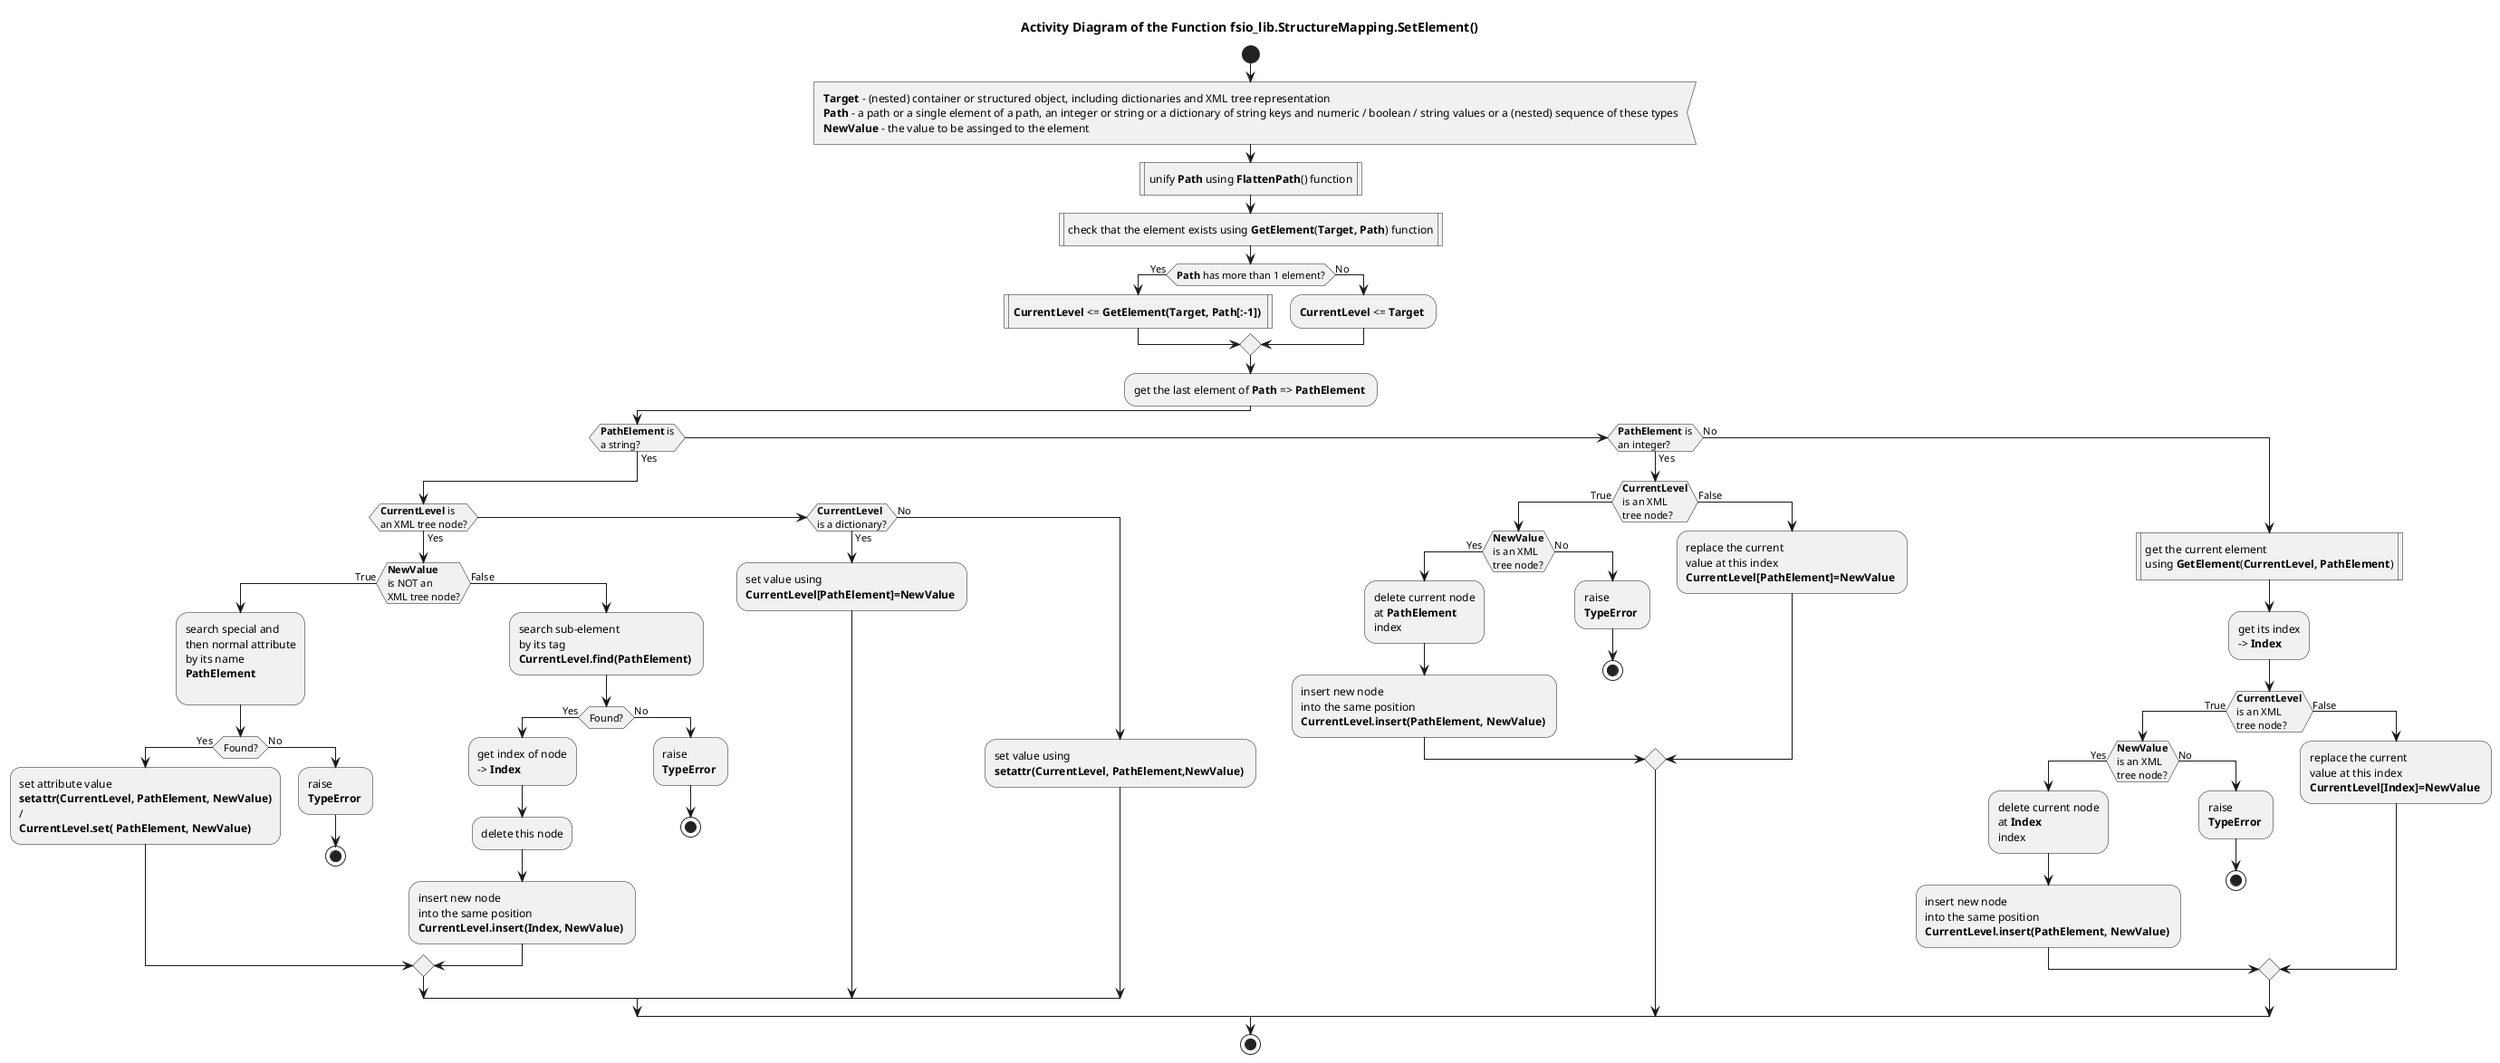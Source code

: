 @startuml structure_mapping_set_element

title Activity Diagram of the Function fsio_lib.StructureMapping.SetElement()

start

:<b>Target</b> - (nested) container or structured object, including dictionaries and XML tree representation
<b>Path</b> - a path or a single element of a path, an integer or string or a dictionary of string keys and numeric / boolean / string values or a (nested) sequence of these types
<b>NewValue</b> - the value to be assinged to the element<

:unify <b>Path</b> using <b>FlattenPath</b>() function|

:check that the element exists using <b>GetElement</b>(<b>Target, Path</b>) function|

if (<b>Path</b> has more than 1 element?) then (Yes)
    :<b>CurrentLevel</b> <= <b>GetElement(Target, Path[:-1])</b> |
    
else (No)
    :<b>CurrentLevel</b> <= <b>Target</b> ;
endif

:get the last element of <b>Path</b> => <b>PathElement</b> ;

if (<b>PathElement</b> is\na string?) then (Yes)
    if (<b>CurrentLevel</b> is\nan XML tree node?) then (Yes)
        if (<b>NewValue</b>\nis NOT an\nXML tree node?) then (True)
            :search special and\nthen normal attribute\nby its name\n<b>PathElement</b>\n;
            
            if (Found?) then (Yes)
                :set attribute value\n<b>setattr(CurrentLevel, PathElement, NewValue)</b>\n/\n<b>CurrentLevel.set( PathElement, NewValue)</b> ;
            else (No)
                :raise\n<b>TypeError</b> ;
                
                stop
            endif
        else (False)
            :search sub-element\nby its tag\n<b>CurrentLevel.find(PathElement)</b> ;
            
            if (Found?) then (Yes)
                :get index of node\n-> <b>Index</b> ;
                
                :delete this node;
                
                :insert new node\ninto the same position\n<b>CurrentLevel.insert(Index, NewValue)</b> ;
            else (No)
                :raise\n<b>TypeError</b> ;
                
                stop
            endif
        endif
    elseif (<b>CurrentLevel</b>\nis a dictionary?) then (Yes)
        :set value using\n<b>CurrentLevel[PathElement]=NewValue</b> ;
    else (No)
        :set value using\n<b>setattr(CurrentLevel, PathElement,NewValue)</b> ;
    endif
elseif (<b>PathElement</b> is\nan integer?) then (Yes)
    if (<b>CurrentLevel</b>\nis an XML\ntree node?) then (True)
        if (<b>NewValue</b>\nis an XML\ntree node?) then (Yes)
            :delete current node\nat <b>PathElement</b>\nindex;
            
            :insert new node\ninto the same position\n<b>CurrentLevel.insert(PathElement, NewValue)</b> ;
        else (No)
            :raise\n<b>TypeError</b> ;
            
            stop
        endif
    else(False)
        :replace the current\nvalue at this index\n<b>CurrentLevel[PathElement]=NewValue</b> ;
    endif
else (No)
    :get the current element\nusing <b>GetElement</b>(<b>CurrentLevel, PathElement</b>)|
    
    :get its index\n-> <b>Index</b> ;
    
    if (<b>CurrentLevel</b>\nis an XML\ntree node?) then (True)
        if (<b>NewValue</b>\nis an XML\ntree node?) then (Yes)
            :delete current node\nat <b>Index</b>\nindex;
            
            :insert new node\ninto the same position\n<b>CurrentLevel.insert(PathElement, NewValue)</b> ;
        else (No)
            :raise\n<b>TypeError</b> ;
            
            stop
        endif
    else(False)
        :replace the current\nvalue at this index\n<b>CurrentLevel[Index]=NewValue</b> ;
    endif
endif

stop

@enduml